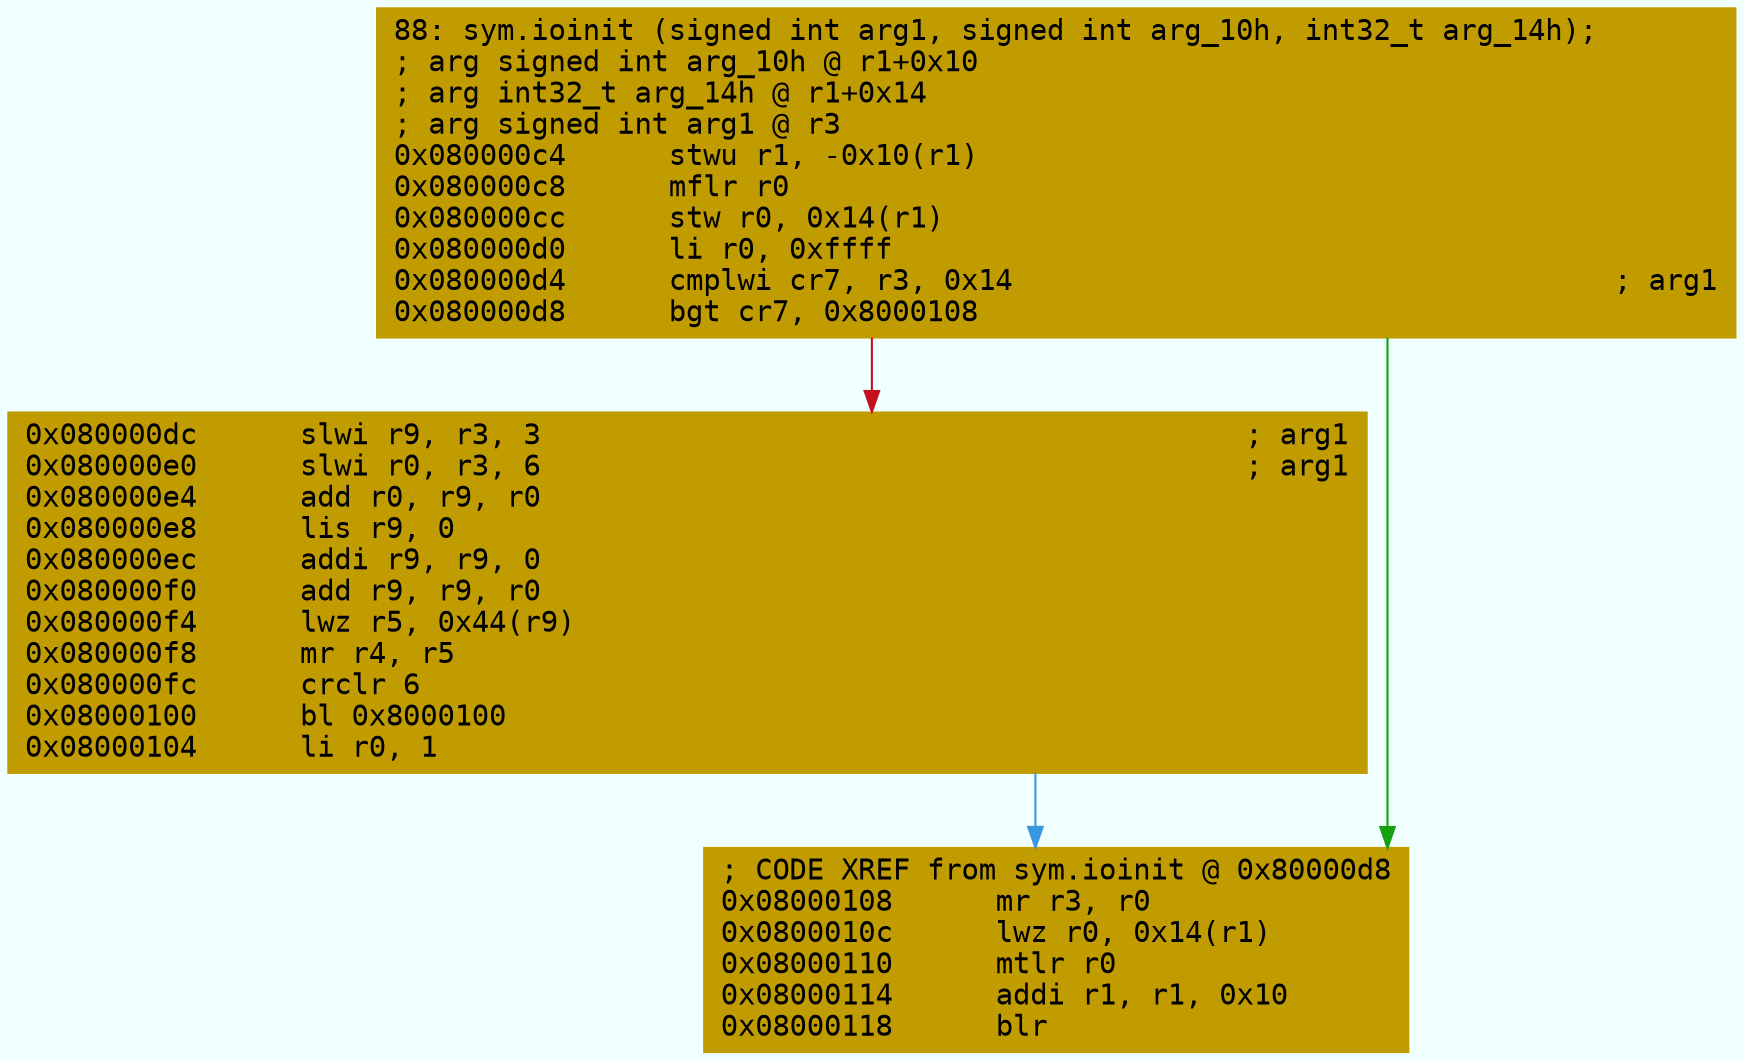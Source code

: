 digraph code {
	graph [bgcolor=azure fontsize=8 fontname="Courier" splines="ortho"];
	node [fillcolor=gray style=filled shape=box];
	edge [arrowhead="normal"];
	"0x080000c4" [URL="sym.ioinit/0x080000c4", fillcolor="#c19c00",color="#c19c00", fontname="Courier",label="88: sym.ioinit (signed int arg1, signed int arg_10h, int32_t arg_14h);\l; arg signed int arg_10h @ r1+0x10\l; arg int32_t arg_14h @ r1+0x14\l; arg signed int arg1 @ r3\l0x080000c4      stwu r1, -0x10(r1)\l0x080000c8      mflr r0\l0x080000cc      stw r0, 0x14(r1)\l0x080000d0      li r0, 0xffff\l0x080000d4      cmplwi cr7, r3, 0x14                                   ; arg1\l0x080000d8      bgt cr7, 0x8000108\l"]
	"0x080000dc" [URL="sym.ioinit/0x080000dc", fillcolor="#c19c00",color="#c19c00", fontname="Courier",label="0x080000dc      slwi r9, r3, 3                                         ; arg1\l0x080000e0      slwi r0, r3, 6                                         ; arg1\l0x080000e4      add r0, r9, r0\l0x080000e8      lis r9, 0\l0x080000ec      addi r9, r9, 0\l0x080000f0      add r9, r9, r0\l0x080000f4      lwz r5, 0x44(r9)\l0x080000f8      mr r4, r5\l0x080000fc      crclr 6\l0x08000100      bl 0x8000100\l0x08000104      li r0, 1\l"]
	"0x08000108" [URL="sym.ioinit/0x08000108", fillcolor="#c19c00",color="#c19c00", fontname="Courier",label="; CODE XREF from sym.ioinit @ 0x80000d8\l0x08000108      mr r3, r0\l0x0800010c      lwz r0, 0x14(r1)\l0x08000110      mtlr r0\l0x08000114      addi r1, r1, 0x10\l0x08000118      blr\l"]
        "0x080000c4" -> "0x08000108" [color="#13a10e"];
        "0x080000c4" -> "0x080000dc" [color="#c50f1f"];
        "0x080000dc" -> "0x08000108" [color="#3a96dd"];
}
